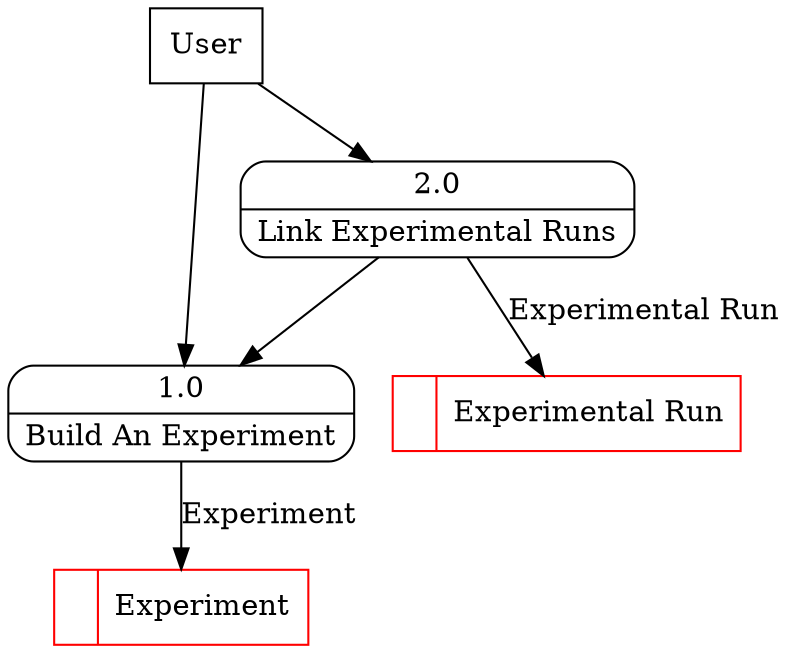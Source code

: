 digraph dfd2{ 
node[shape=record]
200 [label="<f0>  |<f1> Experiment " color=red];
201 [label="<f0>  |<f1> Experimental Run " color=red];
202 [label="User" shape=box];
203 [label="{<f0> 1.0|<f1> Build An Experiment }" shape=Mrecord];
204 [label="{<f0> 2.0|<f1> Link Experimental Runs }" shape=Mrecord];
202 -> 203
202 -> 204
203 -> 200 [label="Experiment"]
204 -> 203
204 -> 201 [label="Experimental Run"]
}